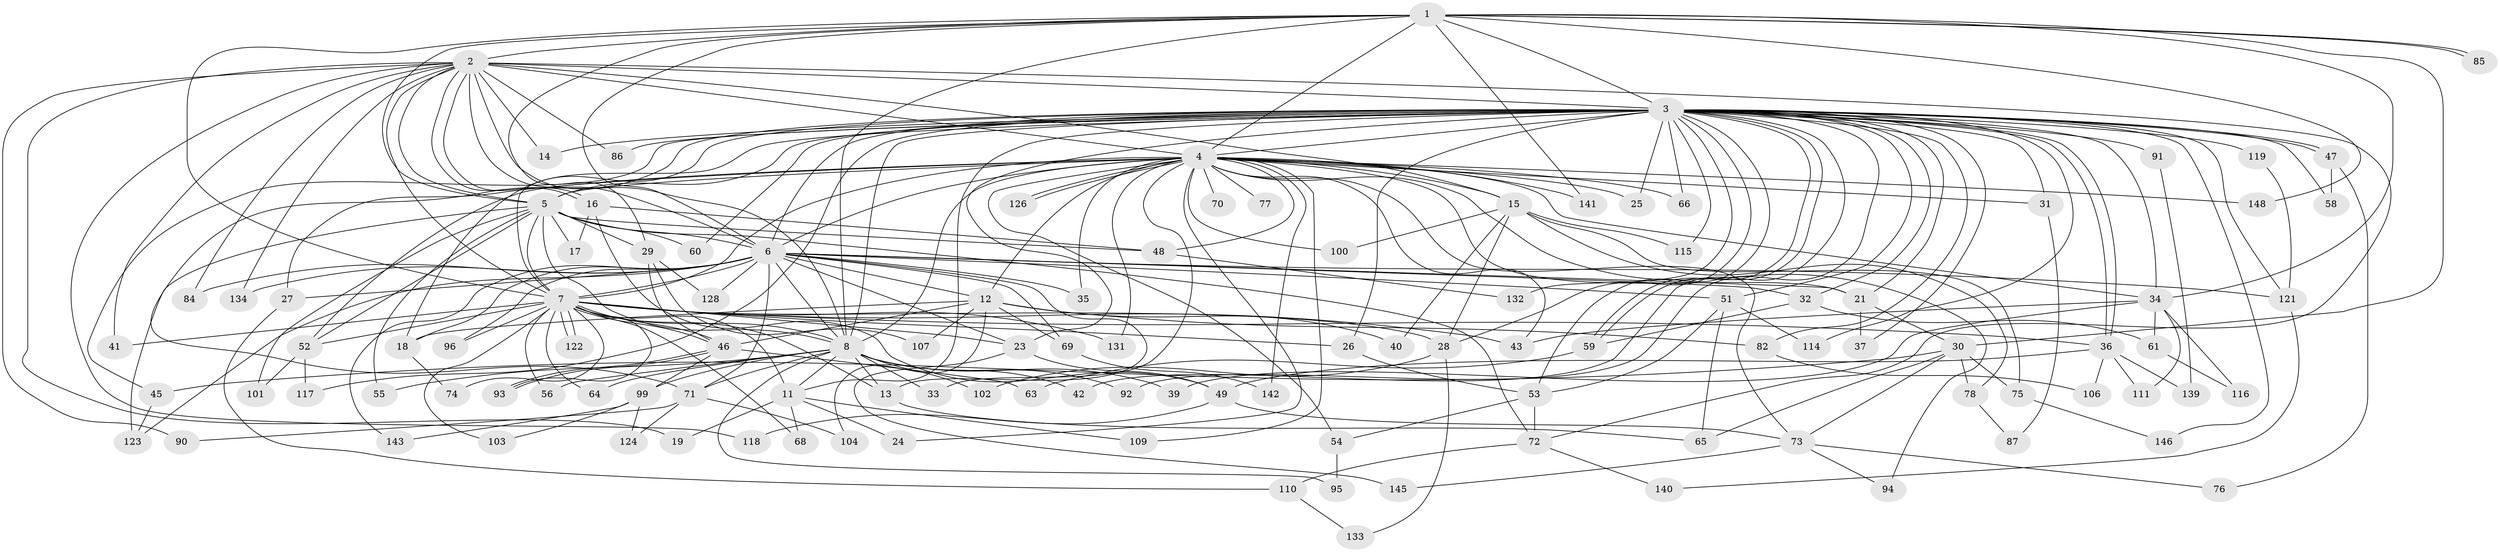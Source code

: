 // original degree distribution, {17: 0.006711409395973154, 21: 0.006711409395973154, 37: 0.006711409395973154, 25: 0.013422818791946308, 20: 0.006711409395973154, 28: 0.006711409395973154, 31: 0.006711409395973154, 18: 0.006711409395973154, 24: 0.006711409395973154, 6: 0.013422818791946308, 9: 0.006711409395973154, 4: 0.08053691275167785, 2: 0.5369127516778524, 8: 0.006711409395973154, 5: 0.0738255033557047, 3: 0.19463087248322147, 7: 0.020134228187919462}
// Generated by graph-tools (version 1.1) at 2025/41/03/06/25 10:41:40]
// undirected, 115 vertices, 261 edges
graph export_dot {
graph [start="1"]
  node [color=gray90,style=filled];
  1 [super="+144"];
  2 [super="+22"];
  3 [super="+10"];
  4 [super="+9"];
  5 [super="+88"];
  6 [super="+57"];
  7 [super="+20"];
  8 [super="+38"];
  11 [super="+105"];
  12 [super="+125"];
  13 [super="+108"];
  14;
  15;
  16 [super="+67"];
  17;
  18 [super="+50"];
  19;
  21 [super="+147"];
  23 [super="+112"];
  24;
  25;
  26;
  27 [super="+129"];
  28 [super="+120"];
  29;
  30;
  31;
  32 [super="+135"];
  33;
  34 [super="+44"];
  35;
  36 [super="+79"];
  37;
  39;
  40;
  41;
  42;
  43 [super="+97"];
  45 [super="+149"];
  46 [super="+80"];
  47 [super="+136"];
  48 [super="+127"];
  49;
  51 [super="+138"];
  52 [super="+62"];
  53 [super="+98"];
  54;
  55;
  56;
  58;
  59 [super="+89"];
  60;
  61;
  63;
  64;
  65;
  66;
  68;
  69;
  70;
  71 [super="+83"];
  72 [super="+81"];
  73 [super="+130"];
  74;
  75;
  76;
  77;
  78;
  82;
  84;
  85;
  86;
  87;
  90;
  91;
  92;
  93 [super="+113"];
  94;
  95;
  96;
  99;
  100;
  101;
  102;
  103;
  104;
  106;
  107;
  109;
  110;
  111;
  114;
  115;
  116;
  117;
  118;
  119;
  121 [super="+137"];
  122;
  123;
  124;
  126;
  128;
  131;
  132;
  133;
  134;
  139;
  140;
  141;
  142;
  143;
  145;
  146;
  148;
  1 -- 2;
  1 -- 3 [weight=2];
  1 -- 4 [weight=2];
  1 -- 5 [weight=2];
  1 -- 6;
  1 -- 7;
  1 -- 8;
  1 -- 29;
  1 -- 30;
  1 -- 85;
  1 -- 85;
  1 -- 141;
  1 -- 148;
  1 -- 34;
  2 -- 3 [weight=2];
  2 -- 4 [weight=3];
  2 -- 5;
  2 -- 6;
  2 -- 7;
  2 -- 8;
  2 -- 14;
  2 -- 15;
  2 -- 16;
  2 -- 16;
  2 -- 19;
  2 -- 41;
  2 -- 84;
  2 -- 86;
  2 -- 90;
  2 -- 118;
  2 -- 134;
  2 -- 72;
  3 -- 4 [weight=4];
  3 -- 5 [weight=3];
  3 -- 6 [weight=2];
  3 -- 7 [weight=3];
  3 -- 8 [weight=2];
  3 -- 14;
  3 -- 21;
  3 -- 23;
  3 -- 25;
  3 -- 26;
  3 -- 28;
  3 -- 31;
  3 -- 32;
  3 -- 36;
  3 -- 36;
  3 -- 37;
  3 -- 47 [weight=2];
  3 -- 47;
  3 -- 58;
  3 -- 59 [weight=2];
  3 -- 59;
  3 -- 66;
  3 -- 71;
  3 -- 82;
  3 -- 86;
  3 -- 91 [weight=2];
  3 -- 92;
  3 -- 115;
  3 -- 117;
  3 -- 121;
  3 -- 146;
  3 -- 132;
  3 -- 11;
  3 -- 18;
  3 -- 34;
  3 -- 42;
  3 -- 45;
  3 -- 114;
  3 -- 51;
  3 -- 119;
  3 -- 60;
  3 -- 53;
  4 -- 5 [weight=2];
  4 -- 6 [weight=2];
  4 -- 7 [weight=2];
  4 -- 8 [weight=3];
  4 -- 12;
  4 -- 15;
  4 -- 24;
  4 -- 33;
  4 -- 52;
  4 -- 70 [weight=2];
  4 -- 77 [weight=2];
  4 -- 94;
  4 -- 100;
  4 -- 109;
  4 -- 126;
  4 -- 126;
  4 -- 142;
  4 -- 66;
  4 -- 131;
  4 -- 73;
  4 -- 141;
  4 -- 148;
  4 -- 21;
  4 -- 25;
  4 -- 27 [weight=2];
  4 -- 31;
  4 -- 34;
  4 -- 35;
  4 -- 48;
  4 -- 54;
  4 -- 43;
  5 -- 6;
  5 -- 7;
  5 -- 8;
  5 -- 17;
  5 -- 29;
  5 -- 48;
  5 -- 55;
  5 -- 60;
  5 -- 101;
  5 -- 123;
  5 -- 72;
  5 -- 52;
  6 -- 7;
  6 -- 8;
  6 -- 12;
  6 -- 27;
  6 -- 32;
  6 -- 35;
  6 -- 51;
  6 -- 69;
  6 -- 71;
  6 -- 84;
  6 -- 121;
  6 -- 123;
  6 -- 128;
  6 -- 134;
  6 -- 143;
  6 -- 18;
  6 -- 96;
  6 -- 13;
  6 -- 23;
  6 -- 21;
  7 -- 8;
  7 -- 13;
  7 -- 23;
  7 -- 26;
  7 -- 28;
  7 -- 41;
  7 -- 43;
  7 -- 46;
  7 -- 46;
  7 -- 52;
  7 -- 56;
  7 -- 64;
  7 -- 68;
  7 -- 74;
  7 -- 96;
  7 -- 103;
  7 -- 122;
  7 -- 122;
  7 -- 131;
  7 -- 93;
  7 -- 36;
  7 -- 11;
  8 -- 11;
  8 -- 13;
  8 -- 33;
  8 -- 56;
  8 -- 64;
  8 -- 99;
  8 -- 102;
  8 -- 55;
  8 -- 39;
  8 -- 42;
  8 -- 92;
  8 -- 95;
  8 -- 71;
  11 -- 19;
  11 -- 24;
  11 -- 68;
  11 -- 109;
  12 -- 18;
  12 -- 40;
  12 -- 69;
  12 -- 82;
  12 -- 104;
  12 -- 107;
  12 -- 46;
  13 -- 65;
  15 -- 40;
  15 -- 75;
  15 -- 78;
  15 -- 100;
  15 -- 115;
  15 -- 28;
  16 -- 17;
  16 -- 48;
  16 -- 49;
  18 -- 74;
  21 -- 30;
  21 -- 37;
  23 -- 49;
  23 -- 145;
  26 -- 53;
  27 -- 110;
  28 -- 102;
  28 -- 133;
  29 -- 107;
  29 -- 128;
  29 -- 46;
  30 -- 45;
  30 -- 65;
  30 -- 73;
  30 -- 75;
  30 -- 78;
  31 -- 87;
  32 -- 61;
  32 -- 59;
  34 -- 39;
  34 -- 43;
  34 -- 111;
  34 -- 116;
  34 -- 61;
  36 -- 49;
  36 -- 106;
  36 -- 139;
  36 -- 111;
  45 -- 123;
  46 -- 63;
  46 -- 93;
  46 -- 93;
  46 -- 99;
  47 -- 58;
  47 -- 76;
  48 -- 132;
  49 -- 118;
  49 -- 73;
  51 -- 53;
  51 -- 114;
  51 -- 65;
  52 -- 101;
  52 -- 117;
  53 -- 54;
  53 -- 72;
  54 -- 95;
  59 -- 63;
  61 -- 116;
  69 -- 142;
  71 -- 104;
  71 -- 90;
  71 -- 124;
  72 -- 140;
  72 -- 110;
  73 -- 76;
  73 -- 94;
  73 -- 145;
  75 -- 146;
  78 -- 87;
  82 -- 106;
  91 -- 139;
  99 -- 103;
  99 -- 124;
  99 -- 143;
  110 -- 133;
  119 -- 121;
  121 -- 140;
}
